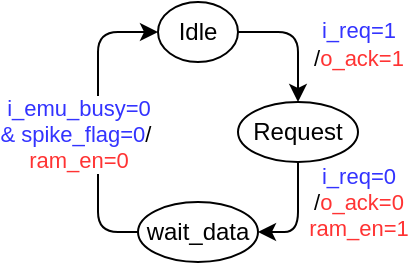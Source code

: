 <mxfile version="26.1.1">
  <diagram name="Page-1" id="hsA-VaDMaVPjtfVfDZN1">
    <mxGraphModel dx="398" dy="220" grid="1" gridSize="10" guides="1" tooltips="1" connect="1" arrows="1" fold="1" page="1" pageScale="1" pageWidth="850" pageHeight="1100" math="0" shadow="0">
      <root>
        <mxCell id="0" />
        <mxCell id="1" parent="0" />
        <mxCell id="6wkh5i-xCteU9eB1enYY-3" style="edgeStyle=orthogonalEdgeStyle;rounded=1;orthogonalLoop=1;jettySize=auto;html=1;exitX=1;exitY=0.5;exitDx=0;exitDy=0;curved=0;" parent="1" source="6wkh5i-xCteU9eB1enYY-1" target="6wkh5i-xCteU9eB1enYY-2" edge="1">
          <mxGeometry relative="1" as="geometry" />
        </mxCell>
        <mxCell id="6wkh5i-xCteU9eB1enYY-4" value="&lt;div&gt;&lt;span style=&quot;color: rgb(51, 51, 255);&quot;&gt;i_req=1&lt;/span&gt;&lt;/div&gt;/&lt;span style=&quot;color: rgb(255, 51, 51);&quot;&gt;o_ack=1&lt;/span&gt;" style="edgeLabel;html=1;align=center;verticalAlign=middle;resizable=0;points=[];" parent="6wkh5i-xCteU9eB1enYY-3" vertex="1" connectable="0">
          <mxGeometry x="-0.381" y="-6" relative="1" as="geometry">
            <mxPoint x="40" as="offset" />
          </mxGeometry>
        </mxCell>
        <mxCell id="6wkh5i-xCteU9eB1enYY-1" value="Idle" style="ellipse;whiteSpace=wrap;html=1;" parent="1" vertex="1">
          <mxGeometry x="150" y="140" width="40" height="30" as="geometry" />
        </mxCell>
        <mxCell id="6wkh5i-xCteU9eB1enYY-13" style="edgeStyle=orthogonalEdgeStyle;rounded=1;orthogonalLoop=1;jettySize=auto;html=1;exitX=0.5;exitY=1;exitDx=0;exitDy=0;entryX=1;entryY=0.5;entryDx=0;entryDy=0;curved=0;" parent="1" source="6wkh5i-xCteU9eB1enYY-2" target="6wkh5i-xCteU9eB1enYY-5" edge="1">
          <mxGeometry relative="1" as="geometry" />
        </mxCell>
        <mxCell id="6wkh5i-xCteU9eB1enYY-2" value="Request" style="ellipse;whiteSpace=wrap;html=1;" parent="1" vertex="1">
          <mxGeometry x="190" y="190" width="60" height="30" as="geometry" />
        </mxCell>
        <mxCell id="6wkh5i-xCteU9eB1enYY-15" style="edgeStyle=orthogonalEdgeStyle;rounded=1;orthogonalLoop=1;jettySize=auto;html=1;exitX=0;exitY=0.5;exitDx=0;exitDy=0;entryX=0;entryY=0.5;entryDx=0;entryDy=0;curved=0;" parent="1" source="6wkh5i-xCteU9eB1enYY-5" target="6wkh5i-xCteU9eB1enYY-1" edge="1">
          <mxGeometry relative="1" as="geometry" />
        </mxCell>
        <mxCell id="6wkh5i-xCteU9eB1enYY-16" value="&lt;div&gt;&lt;span style=&quot;color: rgb(51, 51, 255);&quot;&gt;i_emu_busy=0&lt;/span&gt;&lt;/div&gt;&lt;div&gt;&lt;span style=&quot;color: rgb(51, 51, 255);&quot;&gt;&amp;amp; spike_flag=0&lt;/span&gt;/&lt;span style=&quot;color: rgb(51, 51, 255);&quot;&gt;&lt;span style=&quot;color: rgba(0, 0, 0, 0);&quot;&gt;/&lt;/span&gt;&lt;/span&gt;&lt;/div&gt;&lt;div&gt;&lt;span style=&quot;color: rgb(255, 51, 51);&quot;&gt;ram_en=0&lt;/span&gt;&lt;/div&gt;" style="edgeLabel;html=1;align=center;verticalAlign=middle;resizable=0;points=[];" parent="6wkh5i-xCteU9eB1enYY-15" vertex="1" connectable="0">
          <mxGeometry x="-0.101" y="1" relative="1" as="geometry">
            <mxPoint x="-9" y="-2" as="offset" />
          </mxGeometry>
        </mxCell>
        <mxCell id="6wkh5i-xCteU9eB1enYY-5" value="wait_data" style="ellipse;whiteSpace=wrap;html=1;" parent="1" vertex="1">
          <mxGeometry x="140" y="240" width="60" height="30" as="geometry" />
        </mxCell>
        <mxCell id="6wkh5i-xCteU9eB1enYY-18" value="&lt;div&gt;&lt;span style=&quot;color: rgb(51, 51, 255);&quot;&gt;i_req=0&lt;/span&gt;&lt;/div&gt;&lt;div&gt;/&lt;span style=&quot;color: rgb(255, 51, 51);&quot;&gt;o_ack=0&lt;/span&gt;&lt;/div&gt;&lt;div&gt;&lt;span style=&quot;color: rgb(255, 51, 51);&quot;&gt;ram_en=1&lt;/span&gt;&lt;/div&gt;" style="edgeLabel;html=1;align=center;verticalAlign=middle;resizable=0;points=[];" parent="1" vertex="1" connectable="0">
          <mxGeometry x="250" y="240" as="geometry" />
        </mxCell>
      </root>
    </mxGraphModel>
  </diagram>
</mxfile>
